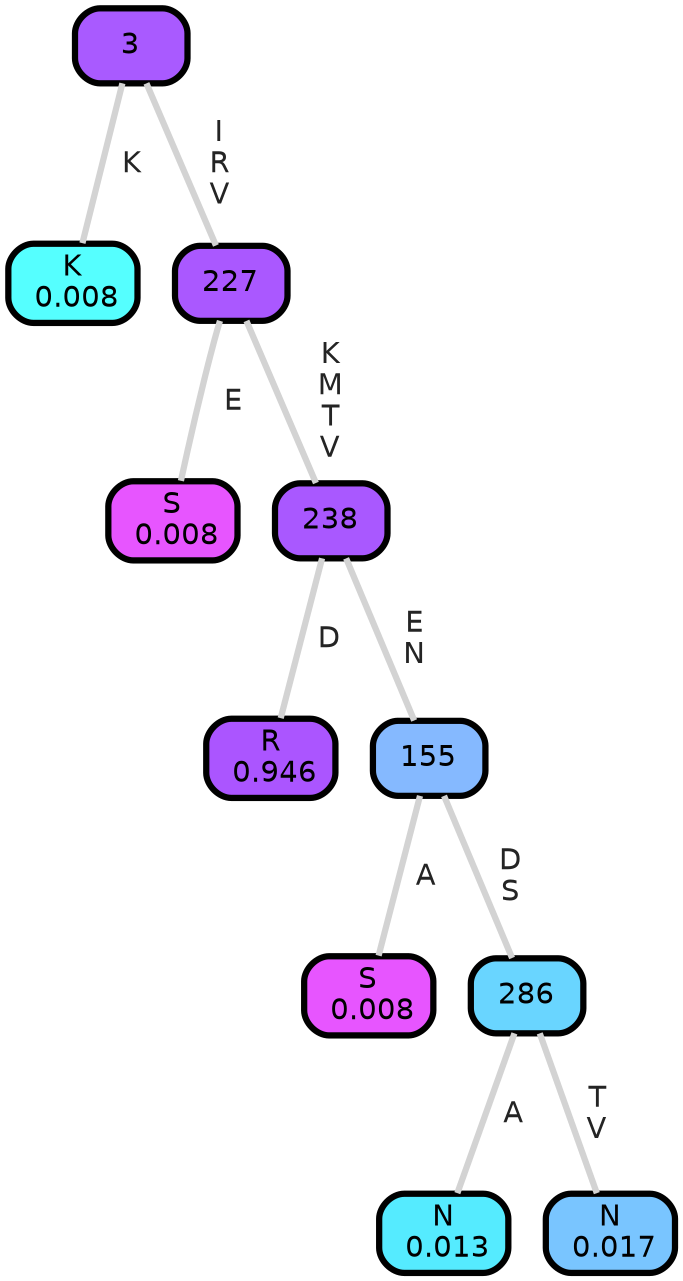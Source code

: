 graph Tree {
node [shape=box, style="filled, rounded",color="black",penwidth="3",fontcolor="black",                 fontname=helvetica] ;
graph [ranksep="0 equally", splines=straight,                 bgcolor=transparent, dpi=200] ;
edge [fontname=helvetica, fontweight=bold,fontcolor=grey14,color=lightgray] ;
0 [label="K
 0.008", fillcolor="#55ffff"] ;
1 [label="3", fillcolor="#a95aff"] ;
2 [label="S
 0.008", fillcolor="#e755ff"] ;
3 [label="227", fillcolor="#aa58ff"] ;
4 [label="R
 0.946", fillcolor="#ab55ff"] ;
5 [label="238", fillcolor="#a958ff"] ;
6 [label="S
 0.008", fillcolor="#e755ff"] ;
7 [label="155", fillcolor="#85b9ff"] ;
8 [label="N
 0.013", fillcolor="#55ebff"] ;
9 [label="286", fillcolor="#69d5ff"] ;
10 [label="N
 0.017", fillcolor="#79c5ff"] ;
1 -- 0 [label=" K",penwidth=3] ;
1 -- 3 [label=" I\n R\n V",penwidth=3] ;
3 -- 2 [label=" E",penwidth=3] ;
3 -- 5 [label=" K\n M\n T\n V",penwidth=3] ;
5 -- 4 [label=" D",penwidth=3] ;
5 -- 7 [label=" E\n N",penwidth=3] ;
7 -- 6 [label=" A",penwidth=3] ;
7 -- 9 [label=" D\n S",penwidth=3] ;
9 -- 8 [label=" A",penwidth=3] ;
9 -- 10 [label=" T\n V",penwidth=3] ;
{rank = same;}}
